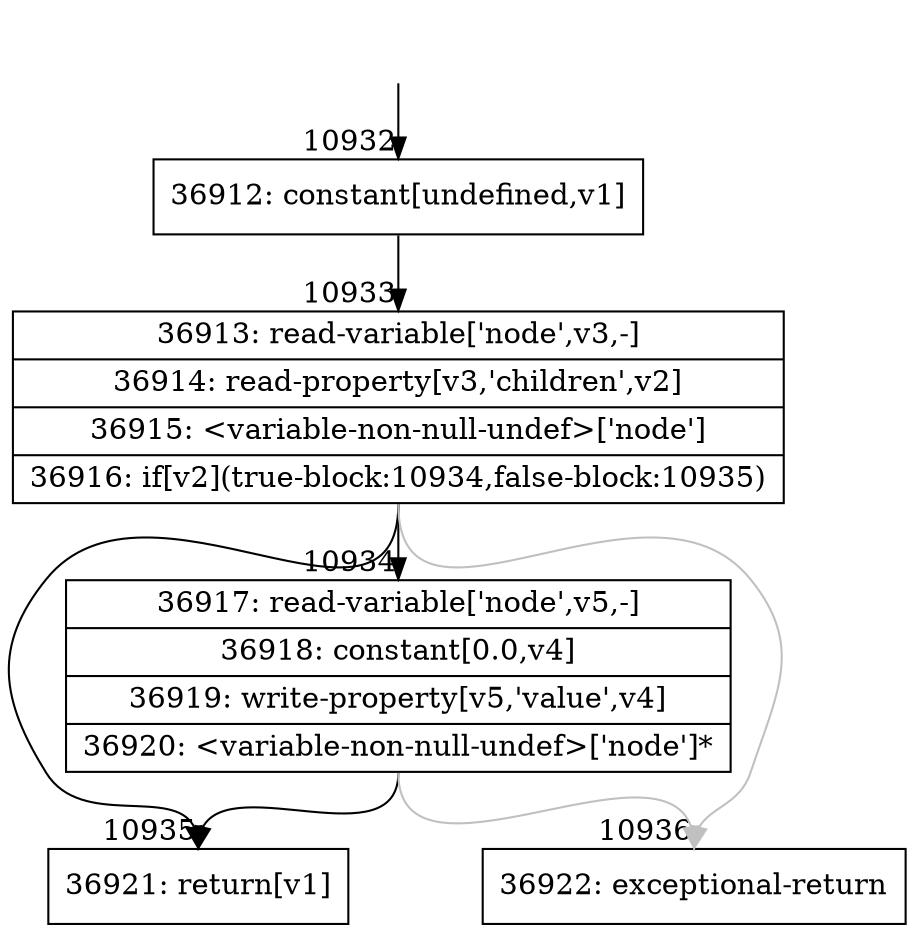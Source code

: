 digraph {
rankdir="TD"
BB_entry1002[shape=none,label=""];
BB_entry1002 -> BB10932 [tailport=s, headport=n, headlabel="    10932"]
BB10932 [shape=record label="{36912: constant[undefined,v1]}" ] 
BB10932 -> BB10933 [tailport=s, headport=n, headlabel="      10933"]
BB10933 [shape=record label="{36913: read-variable['node',v3,-]|36914: read-property[v3,'children',v2]|36915: \<variable-non-null-undef\>['node']|36916: if[v2](true-block:10934,false-block:10935)}" ] 
BB10933 -> BB10934 [tailport=s, headport=n, headlabel="      10934"]
BB10933 -> BB10935 [tailport=s, headport=n, headlabel="      10935"]
BB10933 -> BB10936 [tailport=s, headport=n, color=gray, headlabel="      10936"]
BB10934 [shape=record label="{36917: read-variable['node',v5,-]|36918: constant[0.0,v4]|36919: write-property[v5,'value',v4]|36920: \<variable-non-null-undef\>['node']*}" ] 
BB10934 -> BB10935 [tailport=s, headport=n]
BB10934 -> BB10936 [tailport=s, headport=n, color=gray]
BB10935 [shape=record label="{36921: return[v1]}" ] 
BB10936 [shape=record label="{36922: exceptional-return}" ] 
//#$~ 6503
}
